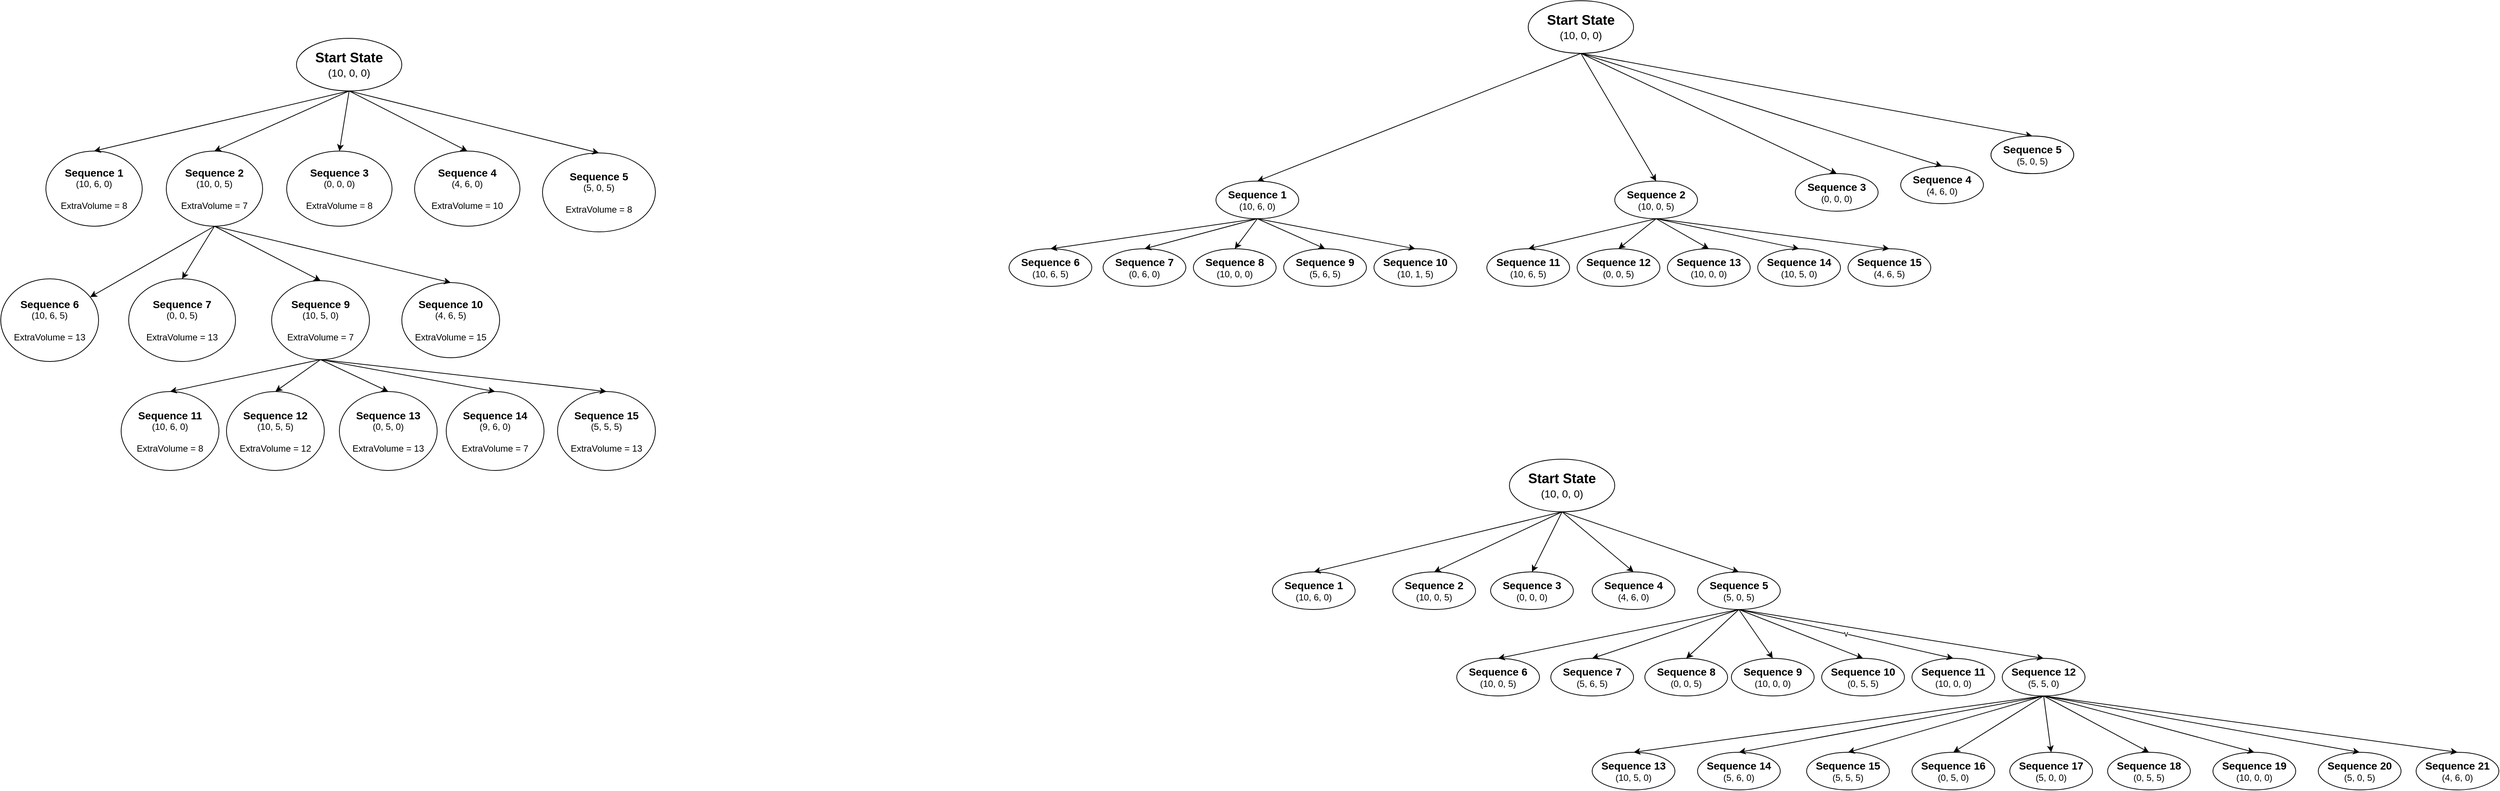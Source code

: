 <mxfile version="12.9.10" type="github">
  <diagram id="UFWnQp7VAwKZy1NMg3nn" name="Page-1">
    <mxGraphModel dx="3734" dy="1100" grid="1" gridSize="10" guides="1" tooltips="1" connect="1" arrows="1" fold="1" page="1" pageScale="1" pageWidth="850" pageHeight="1100" math="0" shadow="0">
      <root>
        <mxCell id="0" />
        <mxCell id="1" parent="0" />
        <mxCell id="v1lK_Va_WZpKhDXTYgSu-23" value="&lt;div&gt;&lt;font style=&quot;font-size: 18px&quot;&gt;&lt;b&gt;Start State&lt;/b&gt;&lt;/font&gt;&lt;br&gt;&lt;/div&gt;&lt;div&gt;&lt;font style=&quot;font-size: 14px&quot;&gt;(10, 0, 0)&lt;/font&gt;&lt;br&gt;&lt;/div&gt;" style="ellipse;whiteSpace=wrap;html=1;align=center;newEdgeStyle={&quot;edgeStyle&quot;:&quot;entityRelationEdgeStyle&quot;,&quot;startArrow&quot;:&quot;none&quot;,&quot;endArrow&quot;:&quot;none&quot;,&quot;segment&quot;:10,&quot;curved&quot;:1};treeFolding=1;treeMoving=1;" parent="1" vertex="1">
          <mxGeometry x="340" y="10" width="140" height="70" as="geometry" />
        </mxCell>
        <mxCell id="v1lK_Va_WZpKhDXTYgSu-24" value="&lt;div&gt;&lt;font style=&quot;font-size: 14px&quot;&gt;&lt;b&gt;Sequence 1&lt;/b&gt;&lt;/font&gt;&lt;br&gt;&lt;/div&gt;&lt;div&gt;(10, 6, 0)&lt;br&gt;&lt;/div&gt;" style="ellipse;whiteSpace=wrap;html=1;align=center;newEdgeStyle={&quot;edgeStyle&quot;:&quot;entityRelationEdgeStyle&quot;,&quot;startArrow&quot;:&quot;none&quot;,&quot;endArrow&quot;:&quot;none&quot;,&quot;segment&quot;:10,&quot;curved&quot;:1};treeFolding=1;treeMoving=1;" parent="1" vertex="1">
          <mxGeometry x="-75" y="250" width="110" height="50" as="geometry" />
        </mxCell>
        <mxCell id="v1lK_Va_WZpKhDXTYgSu-29" value="&lt;div&gt;&lt;font style=&quot;font-size: 14px&quot;&gt;&lt;b&gt;Sequence 2&lt;/b&gt;&lt;/font&gt;&lt;br&gt;&lt;/div&gt;&lt;div&gt;(10, 0, 5)&lt;br&gt;&lt;/div&gt;" style="ellipse;whiteSpace=wrap;html=1;align=center;newEdgeStyle={&quot;edgeStyle&quot;:&quot;entityRelationEdgeStyle&quot;,&quot;startArrow&quot;:&quot;none&quot;,&quot;endArrow&quot;:&quot;none&quot;,&quot;segment&quot;:10,&quot;curved&quot;:1};treeFolding=1;treeMoving=1;" parent="1" vertex="1">
          <mxGeometry x="455" y="250" width="110" height="50" as="geometry" />
        </mxCell>
        <mxCell id="v1lK_Va_WZpKhDXTYgSu-30" value="&lt;div&gt;&lt;font style=&quot;font-size: 14px&quot;&gt;&lt;b&gt;Sequence 3&lt;/b&gt;&lt;/font&gt;&lt;br&gt;&lt;/div&gt;&lt;div&gt;(0, 0, 0)&lt;br&gt;&lt;/div&gt;" style="ellipse;whiteSpace=wrap;html=1;align=center;newEdgeStyle={&quot;edgeStyle&quot;:&quot;entityRelationEdgeStyle&quot;,&quot;startArrow&quot;:&quot;none&quot;,&quot;endArrow&quot;:&quot;none&quot;,&quot;segment&quot;:10,&quot;curved&quot;:1};treeFolding=1;treeMoving=1;" parent="1" vertex="1">
          <mxGeometry x="695" y="240" width="110" height="50" as="geometry" />
        </mxCell>
        <mxCell id="v1lK_Va_WZpKhDXTYgSu-31" value="&lt;div&gt;&lt;font style=&quot;font-size: 14px&quot;&gt;&lt;b&gt;Sequence 4&lt;/b&gt;&lt;/font&gt;&lt;br&gt;&lt;/div&gt;&lt;div&gt;(4, 6, 0)&lt;br&gt;&lt;/div&gt;" style="ellipse;whiteSpace=wrap;html=1;align=center;newEdgeStyle={&quot;edgeStyle&quot;:&quot;entityRelationEdgeStyle&quot;,&quot;startArrow&quot;:&quot;none&quot;,&quot;endArrow&quot;:&quot;none&quot;,&quot;segment&quot;:10,&quot;curved&quot;:1};treeFolding=1;treeMoving=1;" parent="1" vertex="1">
          <mxGeometry x="835" y="230" width="110" height="50" as="geometry" />
        </mxCell>
        <mxCell id="v1lK_Va_WZpKhDXTYgSu-32" value="&lt;div&gt;&lt;font style=&quot;font-size: 14px&quot;&gt;&lt;b&gt;Sequence 5&lt;/b&gt;&lt;/font&gt;&lt;br&gt;&lt;/div&gt;&lt;div&gt;(5, 0, 5)&lt;br&gt;&lt;/div&gt;" style="ellipse;whiteSpace=wrap;html=1;align=center;newEdgeStyle={&quot;edgeStyle&quot;:&quot;entityRelationEdgeStyle&quot;,&quot;startArrow&quot;:&quot;none&quot;,&quot;endArrow&quot;:&quot;none&quot;,&quot;segment&quot;:10,&quot;curved&quot;:1};treeFolding=1;treeMoving=1;" parent="1" vertex="1">
          <mxGeometry x="955" y="190" width="110" height="50" as="geometry" />
        </mxCell>
        <mxCell id="v1lK_Va_WZpKhDXTYgSu-35" value="" style="endArrow=classic;html=1;exitX=0.5;exitY=1;exitDx=0;exitDy=0;entryX=0.5;entryY=0;entryDx=0;entryDy=0;" parent="1" source="v1lK_Va_WZpKhDXTYgSu-23" target="v1lK_Va_WZpKhDXTYgSu-24" edge="1">
          <mxGeometry width="50" height="50" relative="1" as="geometry">
            <mxPoint x="170" y="120" as="sourcePoint" />
            <mxPoint x="220" y="70" as="targetPoint" />
          </mxGeometry>
        </mxCell>
        <mxCell id="v1lK_Va_WZpKhDXTYgSu-37" value="" style="endArrow=classic;html=1;exitX=0.5;exitY=1;exitDx=0;exitDy=0;entryX=0.5;entryY=0;entryDx=0;entryDy=0;" parent="1" source="v1lK_Va_WZpKhDXTYgSu-23" target="v1lK_Va_WZpKhDXTYgSu-29" edge="1">
          <mxGeometry width="50" height="50" relative="1" as="geometry">
            <mxPoint x="210" y="260" as="sourcePoint" />
            <mxPoint x="260" y="210" as="targetPoint" />
          </mxGeometry>
        </mxCell>
        <mxCell id="v1lK_Va_WZpKhDXTYgSu-38" value="" style="endArrow=classic;html=1;exitX=0.5;exitY=1;exitDx=0;exitDy=0;entryX=0.5;entryY=0;entryDx=0;entryDy=0;" parent="1" source="v1lK_Va_WZpKhDXTYgSu-23" target="v1lK_Va_WZpKhDXTYgSu-30" edge="1">
          <mxGeometry width="50" height="50" relative="1" as="geometry">
            <mxPoint x="370" y="300" as="sourcePoint" />
            <mxPoint x="420" y="250" as="targetPoint" />
          </mxGeometry>
        </mxCell>
        <mxCell id="v1lK_Va_WZpKhDXTYgSu-39" value="" style="endArrow=classic;html=1;exitX=0.5;exitY=1;exitDx=0;exitDy=0;entryX=0.5;entryY=0;entryDx=0;entryDy=0;" parent="1" source="v1lK_Va_WZpKhDXTYgSu-23" target="v1lK_Va_WZpKhDXTYgSu-31" edge="1">
          <mxGeometry width="50" height="50" relative="1" as="geometry">
            <mxPoint x="520" y="100" as="sourcePoint" />
            <mxPoint x="570" y="50" as="targetPoint" />
          </mxGeometry>
        </mxCell>
        <mxCell id="v1lK_Va_WZpKhDXTYgSu-40" value="" style="endArrow=classic;html=1;entryX=0.5;entryY=0;entryDx=0;entryDy=0;exitX=0.5;exitY=1;exitDx=0;exitDy=0;" parent="1" source="v1lK_Va_WZpKhDXTYgSu-23" target="v1lK_Va_WZpKhDXTYgSu-32" edge="1">
          <mxGeometry width="50" height="50" relative="1" as="geometry">
            <mxPoint x="390" y="80" as="sourcePoint" />
            <mxPoint x="550" y="280" as="targetPoint" />
          </mxGeometry>
        </mxCell>
        <mxCell id="v1lK_Va_WZpKhDXTYgSu-41" value="&lt;div&gt;&lt;font style=&quot;font-size: 14px&quot;&gt;&lt;b&gt;Sequence 6&lt;/b&gt;&lt;/font&gt;&lt;br&gt;&lt;/div&gt;&lt;div&gt;(10, 6, 5)&lt;br&gt;&lt;/div&gt;" style="ellipse;whiteSpace=wrap;html=1;align=center;newEdgeStyle={&quot;edgeStyle&quot;:&quot;entityRelationEdgeStyle&quot;,&quot;startArrow&quot;:&quot;none&quot;,&quot;endArrow&quot;:&quot;none&quot;,&quot;segment&quot;:10,&quot;curved&quot;:1};treeFolding=1;treeMoving=1;" parent="1" vertex="1">
          <mxGeometry x="-350" y="340" width="110" height="50" as="geometry" />
        </mxCell>
        <mxCell id="v1lK_Va_WZpKhDXTYgSu-42" value="&lt;div&gt;&lt;font style=&quot;font-size: 14px&quot;&gt;&lt;b&gt;Sequence 8&lt;/b&gt;&lt;/font&gt;&lt;br&gt;&lt;/div&gt;&lt;div&gt;(10, 0, 0)&lt;br&gt;&lt;/div&gt;" style="ellipse;whiteSpace=wrap;html=1;align=center;newEdgeStyle={&quot;edgeStyle&quot;:&quot;entityRelationEdgeStyle&quot;,&quot;startArrow&quot;:&quot;none&quot;,&quot;endArrow&quot;:&quot;none&quot;,&quot;segment&quot;:10,&quot;curved&quot;:1};treeFolding=1;treeMoving=1;" parent="1" vertex="1">
          <mxGeometry x="-105" y="340" width="110" height="50" as="geometry" />
        </mxCell>
        <mxCell id="v1lK_Va_WZpKhDXTYgSu-43" value="&lt;div&gt;&lt;font style=&quot;font-size: 14px&quot;&gt;&lt;b&gt;Sequence 9&lt;/b&gt;&lt;/font&gt;&lt;br&gt;&lt;/div&gt;&lt;div&gt;(5, 6, 5)&lt;br&gt;&lt;/div&gt;" style="ellipse;whiteSpace=wrap;html=1;align=center;newEdgeStyle={&quot;edgeStyle&quot;:&quot;entityRelationEdgeStyle&quot;,&quot;startArrow&quot;:&quot;none&quot;,&quot;endArrow&quot;:&quot;none&quot;,&quot;segment&quot;:10,&quot;curved&quot;:1};treeFolding=1;treeMoving=1;" parent="1" vertex="1">
          <mxGeometry x="15" y="340" width="110" height="50" as="geometry" />
        </mxCell>
        <mxCell id="v1lK_Va_WZpKhDXTYgSu-44" value="&lt;div&gt;&lt;font style=&quot;font-size: 14px&quot;&gt;&lt;b&gt;Sequence 7&lt;/b&gt;&lt;/font&gt;&lt;br&gt;&lt;/div&gt;&lt;div&gt;(0, 6, 0)&lt;br&gt;&lt;/div&gt;" style="ellipse;whiteSpace=wrap;html=1;align=center;newEdgeStyle={&quot;edgeStyle&quot;:&quot;entityRelationEdgeStyle&quot;,&quot;startArrow&quot;:&quot;none&quot;,&quot;endArrow&quot;:&quot;none&quot;,&quot;segment&quot;:10,&quot;curved&quot;:1};treeFolding=1;treeMoving=1;" parent="1" vertex="1">
          <mxGeometry x="-225" y="340" width="110" height="50" as="geometry" />
        </mxCell>
        <mxCell id="v1lK_Va_WZpKhDXTYgSu-45" value="&lt;div&gt;&lt;font style=&quot;font-size: 14px&quot;&gt;&lt;b&gt;Sequence 10&lt;/b&gt;&lt;/font&gt;&lt;br&gt;&lt;/div&gt;&lt;div&gt;(10, 1, 5)&lt;br&gt;&lt;/div&gt;" style="ellipse;whiteSpace=wrap;html=1;align=center;newEdgeStyle={&quot;edgeStyle&quot;:&quot;entityRelationEdgeStyle&quot;,&quot;startArrow&quot;:&quot;none&quot;,&quot;endArrow&quot;:&quot;none&quot;,&quot;segment&quot;:10,&quot;curved&quot;:1};treeFolding=1;treeMoving=1;" parent="1" vertex="1">
          <mxGeometry x="135" y="340" width="110" height="50" as="geometry" />
        </mxCell>
        <mxCell id="v1lK_Va_WZpKhDXTYgSu-47" value="&lt;div&gt;&lt;font style=&quot;font-size: 14px&quot;&gt;&lt;b&gt;Sequence 11&lt;/b&gt;&lt;/font&gt;&lt;br&gt;&lt;/div&gt;&lt;div&gt;(10, 6, 5)&lt;br&gt;&lt;/div&gt;" style="ellipse;whiteSpace=wrap;html=1;align=center;newEdgeStyle={&quot;edgeStyle&quot;:&quot;entityRelationEdgeStyle&quot;,&quot;startArrow&quot;:&quot;none&quot;,&quot;endArrow&quot;:&quot;none&quot;,&quot;segment&quot;:10,&quot;curved&quot;:1};treeFolding=1;treeMoving=1;" parent="1" vertex="1">
          <mxGeometry x="285" y="340" width="110" height="50" as="geometry" />
        </mxCell>
        <mxCell id="v1lK_Va_WZpKhDXTYgSu-48" value="&lt;div&gt;&lt;font style=&quot;font-size: 14px&quot;&gt;&lt;b&gt;Sequence 12&lt;/b&gt;&lt;/font&gt;&lt;br&gt;&lt;/div&gt;&lt;div&gt;(0, 0, 5)&lt;br&gt;&lt;/div&gt;" style="ellipse;whiteSpace=wrap;html=1;align=center;newEdgeStyle={&quot;edgeStyle&quot;:&quot;entityRelationEdgeStyle&quot;,&quot;startArrow&quot;:&quot;none&quot;,&quot;endArrow&quot;:&quot;none&quot;,&quot;segment&quot;:10,&quot;curved&quot;:1};treeFolding=1;treeMoving=1;" parent="1" vertex="1">
          <mxGeometry x="405" y="340" width="110" height="50" as="geometry" />
        </mxCell>
        <mxCell id="v1lK_Va_WZpKhDXTYgSu-49" value="&lt;div&gt;&lt;font style=&quot;font-size: 14px&quot;&gt;&lt;b&gt;Sequence 13&lt;/b&gt;&lt;/font&gt;&lt;br&gt;&lt;/div&gt;&lt;div&gt;(10, 0, 0)&lt;br&gt;&lt;/div&gt;" style="ellipse;whiteSpace=wrap;html=1;align=center;newEdgeStyle={&quot;edgeStyle&quot;:&quot;entityRelationEdgeStyle&quot;,&quot;startArrow&quot;:&quot;none&quot;,&quot;endArrow&quot;:&quot;none&quot;,&quot;segment&quot;:10,&quot;curved&quot;:1};treeFolding=1;treeMoving=1;" parent="1" vertex="1">
          <mxGeometry x="525" y="340" width="110" height="50" as="geometry" />
        </mxCell>
        <mxCell id="v1lK_Va_WZpKhDXTYgSu-50" value="&lt;div&gt;&lt;font style=&quot;font-size: 14px&quot;&gt;&lt;b&gt;Sequence 14&lt;/b&gt;&lt;/font&gt;&lt;br&gt;&lt;/div&gt;&lt;div&gt;(10, 5, 0)&lt;br&gt;&lt;/div&gt;" style="ellipse;whiteSpace=wrap;html=1;align=center;newEdgeStyle={&quot;edgeStyle&quot;:&quot;entityRelationEdgeStyle&quot;,&quot;startArrow&quot;:&quot;none&quot;,&quot;endArrow&quot;:&quot;none&quot;,&quot;segment&quot;:10,&quot;curved&quot;:1};treeFolding=1;treeMoving=1;" parent="1" vertex="1">
          <mxGeometry x="645" y="340" width="110" height="50" as="geometry" />
        </mxCell>
        <mxCell id="v1lK_Va_WZpKhDXTYgSu-51" value="&lt;div&gt;&lt;font style=&quot;font-size: 14px&quot;&gt;&lt;b&gt;Sequence 15&lt;/b&gt;&lt;/font&gt;&lt;br&gt;&lt;/div&gt;&lt;div&gt;(4, 6, 5)&lt;br&gt;&lt;/div&gt;" style="ellipse;whiteSpace=wrap;html=1;align=center;newEdgeStyle={&quot;edgeStyle&quot;:&quot;entityRelationEdgeStyle&quot;,&quot;startArrow&quot;:&quot;none&quot;,&quot;endArrow&quot;:&quot;none&quot;,&quot;segment&quot;:10,&quot;curved&quot;:1};treeFolding=1;treeMoving=1;" parent="1" vertex="1">
          <mxGeometry x="765" y="340" width="110" height="50" as="geometry" />
        </mxCell>
        <mxCell id="v1lK_Va_WZpKhDXTYgSu-52" value="" style="endArrow=classic;html=1;exitX=0.5;exitY=1;exitDx=0;exitDy=0;entryX=0.5;entryY=0;entryDx=0;entryDy=0;" parent="1" source="v1lK_Va_WZpKhDXTYgSu-24" target="v1lK_Va_WZpKhDXTYgSu-41" edge="1">
          <mxGeometry width="50" height="50" relative="1" as="geometry">
            <mxPoint x="205" y="550" as="sourcePoint" />
            <mxPoint x="255" y="500" as="targetPoint" />
          </mxGeometry>
        </mxCell>
        <mxCell id="v1lK_Va_WZpKhDXTYgSu-55" value="" style="endArrow=classic;html=1;exitX=0.5;exitY=1;exitDx=0;exitDy=0;entryX=0.5;entryY=0;entryDx=0;entryDy=0;" parent="1" source="v1lK_Va_WZpKhDXTYgSu-24" target="v1lK_Va_WZpKhDXTYgSu-44" edge="1">
          <mxGeometry width="50" height="50" relative="1" as="geometry">
            <mxPoint x="-85" y="500" as="sourcePoint" />
            <mxPoint x="-35" y="450" as="targetPoint" />
          </mxGeometry>
        </mxCell>
        <mxCell id="v1lK_Va_WZpKhDXTYgSu-56" value="" style="endArrow=classic;html=1;exitX=0.5;exitY=1;exitDx=0;exitDy=0;entryX=0.5;entryY=0;entryDx=0;entryDy=0;" parent="1" source="v1lK_Va_WZpKhDXTYgSu-24" target="v1lK_Va_WZpKhDXTYgSu-42" edge="1">
          <mxGeometry width="50" height="50" relative="1" as="geometry">
            <mxPoint x="-35" y="510" as="sourcePoint" />
            <mxPoint x="15" y="460" as="targetPoint" />
          </mxGeometry>
        </mxCell>
        <mxCell id="v1lK_Va_WZpKhDXTYgSu-57" value="" style="endArrow=classic;html=1;exitX=0.5;exitY=1;exitDx=0;exitDy=0;entryX=0.5;entryY=0;entryDx=0;entryDy=0;" parent="1" source="v1lK_Va_WZpKhDXTYgSu-24" target="v1lK_Va_WZpKhDXTYgSu-43" edge="1">
          <mxGeometry width="50" height="50" relative="1" as="geometry">
            <mxPoint x="85" y="540" as="sourcePoint" />
            <mxPoint x="135" y="490" as="targetPoint" />
          </mxGeometry>
        </mxCell>
        <mxCell id="v1lK_Va_WZpKhDXTYgSu-58" value="" style="endArrow=classic;html=1;exitX=0.5;exitY=1;exitDx=0;exitDy=0;entryX=0.5;entryY=0;entryDx=0;entryDy=0;" parent="1" source="v1lK_Va_WZpKhDXTYgSu-24" target="v1lK_Va_WZpKhDXTYgSu-45" edge="1">
          <mxGeometry width="50" height="50" relative="1" as="geometry">
            <mxPoint x="65" y="510" as="sourcePoint" />
            <mxPoint x="115" y="460" as="targetPoint" />
          </mxGeometry>
        </mxCell>
        <mxCell id="v1lK_Va_WZpKhDXTYgSu-59" value="" style="endArrow=classic;html=1;entryX=0.5;entryY=0;entryDx=0;entryDy=0;" parent="1" target="v1lK_Va_WZpKhDXTYgSu-47" edge="1">
          <mxGeometry width="50" height="50" relative="1" as="geometry">
            <mxPoint x="510" y="300" as="sourcePoint" />
            <mxPoint x="475" y="490" as="targetPoint" />
          </mxGeometry>
        </mxCell>
        <mxCell id="v1lK_Va_WZpKhDXTYgSu-60" value="" style="endArrow=classic;html=1;exitX=0.5;exitY=1;exitDx=0;exitDy=0;entryX=0.5;entryY=0;entryDx=0;entryDy=0;" parent="1" source="v1lK_Va_WZpKhDXTYgSu-29" target="v1lK_Va_WZpKhDXTYgSu-48" edge="1">
          <mxGeometry width="50" height="50" relative="1" as="geometry">
            <mxPoint x="415" y="530" as="sourcePoint" />
            <mxPoint x="465" y="480" as="targetPoint" />
          </mxGeometry>
        </mxCell>
        <mxCell id="v1lK_Va_WZpKhDXTYgSu-61" value="" style="endArrow=classic;html=1;exitX=0.5;exitY=1;exitDx=0;exitDy=0;entryX=0.5;entryY=0;entryDx=0;entryDy=0;" parent="1" source="v1lK_Va_WZpKhDXTYgSu-29" target="v1lK_Va_WZpKhDXTYgSu-49" edge="1">
          <mxGeometry width="50" height="50" relative="1" as="geometry">
            <mxPoint x="505" y="300" as="sourcePoint" />
            <mxPoint x="685" y="470" as="targetPoint" />
          </mxGeometry>
        </mxCell>
        <mxCell id="v1lK_Va_WZpKhDXTYgSu-62" value="" style="endArrow=classic;html=1;exitX=0.5;exitY=1;exitDx=0;exitDy=0;entryX=0.5;entryY=0;entryDx=0;entryDy=0;" parent="1" source="v1lK_Va_WZpKhDXTYgSu-29" target="v1lK_Va_WZpKhDXTYgSu-50" edge="1">
          <mxGeometry width="50" height="50" relative="1" as="geometry">
            <mxPoint x="685" y="440" as="sourcePoint" />
            <mxPoint x="735" y="390" as="targetPoint" />
          </mxGeometry>
        </mxCell>
        <mxCell id="v1lK_Va_WZpKhDXTYgSu-63" value="" style="endArrow=classic;html=1;exitX=0.5;exitY=1;exitDx=0;exitDy=0;entryX=0.5;entryY=0;entryDx=0;entryDy=0;" parent="1" source="v1lK_Va_WZpKhDXTYgSu-29" target="v1lK_Va_WZpKhDXTYgSu-51" edge="1">
          <mxGeometry width="50" height="50" relative="1" as="geometry">
            <mxPoint x="745" y="540" as="sourcePoint" />
            <mxPoint x="795" y="490" as="targetPoint" />
          </mxGeometry>
        </mxCell>
        <mxCell id="v1lK_Va_WZpKhDXTYgSu-64" value="&lt;div&gt;&lt;font style=&quot;font-size: 14px&quot;&gt;&lt;b&gt;Sequence 5&lt;/b&gt;&lt;/font&gt;&lt;br&gt;&lt;/div&gt;&lt;div&gt;(5, 0, 5)&lt;br&gt;&lt;/div&gt;" style="ellipse;whiteSpace=wrap;html=1;align=center;newEdgeStyle={&quot;edgeStyle&quot;:&quot;entityRelationEdgeStyle&quot;,&quot;startArrow&quot;:&quot;none&quot;,&quot;endArrow&quot;:&quot;none&quot;,&quot;segment&quot;:10,&quot;curved&quot;:1};treeFolding=1;treeMoving=1;" parent="1" vertex="1">
          <mxGeometry x="955" y="190" width="110" height="50" as="geometry" />
        </mxCell>
        <mxCell id="v1lK_Va_WZpKhDXTYgSu-66" value="&lt;div&gt;&lt;font style=&quot;font-size: 18px&quot;&gt;&lt;b&gt;Start State&lt;/b&gt;&lt;/font&gt;&lt;br&gt;&lt;/div&gt;&lt;div&gt;&lt;font style=&quot;font-size: 14px&quot;&gt;(10, 0, 0)&lt;/font&gt;&lt;br&gt;&lt;/div&gt;" style="ellipse;whiteSpace=wrap;html=1;align=center;newEdgeStyle={&quot;edgeStyle&quot;:&quot;entityRelationEdgeStyle&quot;,&quot;startArrow&quot;:&quot;none&quot;,&quot;endArrow&quot;:&quot;none&quot;,&quot;segment&quot;:10,&quot;curved&quot;:1};treeFolding=1;treeMoving=1;" parent="1" vertex="1">
          <mxGeometry x="315" y="620" width="140" height="70" as="geometry" />
        </mxCell>
        <mxCell id="v1lK_Va_WZpKhDXTYgSu-67" value="&lt;div&gt;&lt;font style=&quot;font-size: 14px&quot;&gt;&lt;b&gt;Sequence 1&lt;/b&gt;&lt;/font&gt;&lt;br&gt;&lt;/div&gt;&lt;div&gt;(10, 6, 0)&lt;br&gt;&lt;/div&gt;" style="ellipse;whiteSpace=wrap;html=1;align=center;newEdgeStyle={&quot;edgeStyle&quot;:&quot;entityRelationEdgeStyle&quot;,&quot;startArrow&quot;:&quot;none&quot;,&quot;endArrow&quot;:&quot;none&quot;,&quot;segment&quot;:10,&quot;curved&quot;:1};treeFolding=1;treeMoving=1;" parent="1" vertex="1">
          <mxGeometry y="770" width="110" height="50" as="geometry" />
        </mxCell>
        <mxCell id="v1lK_Va_WZpKhDXTYgSu-68" value="&lt;div&gt;&lt;font style=&quot;font-size: 14px&quot;&gt;&lt;b&gt;Sequence 2&lt;/b&gt;&lt;/font&gt;&lt;br&gt;&lt;/div&gt;&lt;div&gt;(10, 0, 5)&lt;br&gt;&lt;/div&gt;" style="ellipse;whiteSpace=wrap;html=1;align=center;newEdgeStyle={&quot;edgeStyle&quot;:&quot;entityRelationEdgeStyle&quot;,&quot;startArrow&quot;:&quot;none&quot;,&quot;endArrow&quot;:&quot;none&quot;,&quot;segment&quot;:10,&quot;curved&quot;:1};treeFolding=1;treeMoving=1;" parent="1" vertex="1">
          <mxGeometry x="160" y="770" width="110" height="50" as="geometry" />
        </mxCell>
        <mxCell id="v1lK_Va_WZpKhDXTYgSu-75" value="&lt;div&gt;&lt;font style=&quot;font-size: 14px&quot;&gt;&lt;b&gt;Sequence 3&lt;/b&gt;&lt;/font&gt;&lt;br&gt;&lt;/div&gt;&lt;div&gt;(0, 0, 0)&lt;br&gt;&lt;/div&gt;" style="ellipse;whiteSpace=wrap;html=1;align=center;newEdgeStyle={&quot;edgeStyle&quot;:&quot;entityRelationEdgeStyle&quot;,&quot;startArrow&quot;:&quot;none&quot;,&quot;endArrow&quot;:&quot;none&quot;,&quot;segment&quot;:10,&quot;curved&quot;:1};treeFolding=1;treeMoving=1;" parent="1" vertex="1">
          <mxGeometry x="290" y="770" width="110" height="50" as="geometry" />
        </mxCell>
        <mxCell id="v1lK_Va_WZpKhDXTYgSu-76" value="&lt;div&gt;&lt;font style=&quot;font-size: 14px&quot;&gt;&lt;b&gt;Sequence 4&lt;/b&gt;&lt;/font&gt;&lt;br&gt;&lt;/div&gt;&lt;div&gt;(4, 6, 0)&lt;br&gt;&lt;/div&gt;" style="ellipse;whiteSpace=wrap;html=1;align=center;newEdgeStyle={&quot;edgeStyle&quot;:&quot;entityRelationEdgeStyle&quot;,&quot;startArrow&quot;:&quot;none&quot;,&quot;endArrow&quot;:&quot;none&quot;,&quot;segment&quot;:10,&quot;curved&quot;:1};treeFolding=1;treeMoving=1;" parent="1" vertex="1">
          <mxGeometry x="425" y="770" width="110" height="50" as="geometry" />
        </mxCell>
        <mxCell id="v1lK_Va_WZpKhDXTYgSu-77" value="&lt;div&gt;&lt;font style=&quot;font-size: 14px&quot;&gt;&lt;b&gt;Sequence 5&lt;/b&gt;&lt;/font&gt;&lt;br&gt;&lt;/div&gt;&lt;div&gt;(5, 0, 5)&lt;br&gt;&lt;/div&gt;" style="ellipse;whiteSpace=wrap;html=1;align=center;newEdgeStyle={&quot;edgeStyle&quot;:&quot;entityRelationEdgeStyle&quot;,&quot;startArrow&quot;:&quot;none&quot;,&quot;endArrow&quot;:&quot;none&quot;,&quot;segment&quot;:10,&quot;curved&quot;:1};treeFolding=1;treeMoving=1;" parent="1" vertex="1">
          <mxGeometry x="565" y="770" width="110" height="50" as="geometry" />
        </mxCell>
        <mxCell id="v1lK_Va_WZpKhDXTYgSu-78" value="" style="endArrow=classic;html=1;exitX=0.5;exitY=1;exitDx=0;exitDy=0;entryX=0.5;entryY=0;entryDx=0;entryDy=0;" parent="1" source="v1lK_Va_WZpKhDXTYgSu-66" target="v1lK_Va_WZpKhDXTYgSu-67" edge="1">
          <mxGeometry width="50" height="50" relative="1" as="geometry">
            <mxPoint x="50" y="840" as="sourcePoint" />
            <mxPoint x="100" y="790" as="targetPoint" />
          </mxGeometry>
        </mxCell>
        <mxCell id="v1lK_Va_WZpKhDXTYgSu-79" value="" style="endArrow=classic;html=1;entryX=0.5;entryY=0;entryDx=0;entryDy=0;exitX=0.5;exitY=1;exitDx=0;exitDy=0;" parent="1" source="v1lK_Va_WZpKhDXTYgSu-66" target="v1lK_Va_WZpKhDXTYgSu-68" edge="1">
          <mxGeometry width="50" height="50" relative="1" as="geometry">
            <mxPoint x="380" y="680" as="sourcePoint" />
            <mxPoint x="440" y="770" as="targetPoint" />
          </mxGeometry>
        </mxCell>
        <mxCell id="v1lK_Va_WZpKhDXTYgSu-80" value="" style="endArrow=classic;html=1;exitX=0.5;exitY=1;exitDx=0;exitDy=0;entryX=0.5;entryY=0;entryDx=0;entryDy=0;" parent="1" source="v1lK_Va_WZpKhDXTYgSu-66" target="v1lK_Va_WZpKhDXTYgSu-75" edge="1">
          <mxGeometry width="50" height="50" relative="1" as="geometry">
            <mxPoint x="520" y="780" as="sourcePoint" />
            <mxPoint x="570" y="730" as="targetPoint" />
          </mxGeometry>
        </mxCell>
        <mxCell id="v1lK_Va_WZpKhDXTYgSu-81" value="&amp;nbsp;" style="text;html=1;align=center;verticalAlign=middle;resizable=0;points=[];autosize=1;" parent="1" vertex="1">
          <mxGeometry x="385" y="915" width="20" height="20" as="geometry" />
        </mxCell>
        <mxCell id="v1lK_Va_WZpKhDXTYgSu-83" value="" style="endArrow=classic;html=1;exitX=0.5;exitY=1;exitDx=0;exitDy=0;entryX=0.5;entryY=0;entryDx=0;entryDy=0;" parent="1" source="v1lK_Va_WZpKhDXTYgSu-66" target="v1lK_Va_WZpKhDXTYgSu-76" edge="1">
          <mxGeometry width="50" height="50" relative="1" as="geometry">
            <mxPoint x="570" y="720" as="sourcePoint" />
            <mxPoint x="620" y="670" as="targetPoint" />
          </mxGeometry>
        </mxCell>
        <mxCell id="v1lK_Va_WZpKhDXTYgSu-84" value="" style="endArrow=classic;html=1;exitX=0.5;exitY=1;exitDx=0;exitDy=0;entryX=0.5;entryY=0;entryDx=0;entryDy=0;" parent="1" source="v1lK_Va_WZpKhDXTYgSu-66" target="v1lK_Va_WZpKhDXTYgSu-77" edge="1">
          <mxGeometry width="50" height="50" relative="1" as="geometry">
            <mxPoint x="590" y="700" as="sourcePoint" />
            <mxPoint x="640" y="650" as="targetPoint" />
          </mxGeometry>
        </mxCell>
        <mxCell id="v1lK_Va_WZpKhDXTYgSu-85" value="&lt;div&gt;&lt;font style=&quot;font-size: 14px&quot;&gt;&lt;b&gt;Sequence 6&lt;/b&gt;&lt;/font&gt;&lt;br&gt;&lt;/div&gt;&lt;div&gt;(10, 0, 5)&lt;br&gt;&lt;/div&gt;" style="ellipse;whiteSpace=wrap;html=1;align=center;newEdgeStyle={&quot;edgeStyle&quot;:&quot;entityRelationEdgeStyle&quot;,&quot;startArrow&quot;:&quot;none&quot;,&quot;endArrow&quot;:&quot;none&quot;,&quot;segment&quot;:10,&quot;curved&quot;:1};treeFolding=1;treeMoving=1;" parent="1" vertex="1">
          <mxGeometry x="245" y="885" width="110" height="50" as="geometry" />
        </mxCell>
        <mxCell id="v1lK_Va_WZpKhDXTYgSu-86" value="&lt;div&gt;&lt;font style=&quot;font-size: 14px&quot;&gt;&lt;b&gt;Sequence 7&lt;/b&gt;&lt;/font&gt;&lt;br&gt;&lt;/div&gt;&lt;div&gt;(5, 6, 5)&lt;br&gt;&lt;/div&gt;" style="ellipse;whiteSpace=wrap;html=1;align=center;newEdgeStyle={&quot;edgeStyle&quot;:&quot;entityRelationEdgeStyle&quot;,&quot;startArrow&quot;:&quot;none&quot;,&quot;endArrow&quot;:&quot;none&quot;,&quot;segment&quot;:10,&quot;curved&quot;:1};treeFolding=1;treeMoving=1;" parent="1" vertex="1">
          <mxGeometry x="370" y="885" width="110" height="50" as="geometry" />
        </mxCell>
        <mxCell id="v1lK_Va_WZpKhDXTYgSu-87" value="&lt;div&gt;&lt;font style=&quot;font-size: 14px&quot;&gt;&lt;b&gt;Sequence 8&lt;/b&gt;&lt;/font&gt;&lt;br&gt;&lt;/div&gt;&lt;div&gt;(0, 0, 5)&lt;br&gt;&lt;/div&gt;" style="ellipse;whiteSpace=wrap;html=1;align=center;newEdgeStyle={&quot;edgeStyle&quot;:&quot;entityRelationEdgeStyle&quot;,&quot;startArrow&quot;:&quot;none&quot;,&quot;endArrow&quot;:&quot;none&quot;,&quot;segment&quot;:10,&quot;curved&quot;:1};treeFolding=1;treeMoving=1;" parent="1" vertex="1">
          <mxGeometry x="495" y="885" width="110" height="50" as="geometry" />
        </mxCell>
        <mxCell id="v1lK_Va_WZpKhDXTYgSu-88" value="&lt;div&gt;&lt;font style=&quot;font-size: 14px&quot;&gt;&lt;b&gt;Sequence 10&lt;/b&gt;&lt;/font&gt;&lt;br&gt;&lt;/div&gt;&lt;div&gt;(0, 5, 5)&lt;br&gt;&lt;/div&gt;" style="ellipse;whiteSpace=wrap;html=1;align=center;newEdgeStyle={&quot;edgeStyle&quot;:&quot;entityRelationEdgeStyle&quot;,&quot;startArrow&quot;:&quot;none&quot;,&quot;endArrow&quot;:&quot;none&quot;,&quot;segment&quot;:10,&quot;curved&quot;:1};treeFolding=1;treeMoving=1;" parent="1" vertex="1">
          <mxGeometry x="730" y="885" width="110" height="50" as="geometry" />
        </mxCell>
        <mxCell id="v1lK_Va_WZpKhDXTYgSu-91" value="&lt;div&gt;&lt;font style=&quot;font-size: 14px&quot;&gt;&lt;b&gt;Sequence 9&lt;/b&gt;&lt;/font&gt;&lt;br&gt;&lt;/div&gt;&lt;div&gt;(10, 0, 0)&lt;br&gt;&lt;/div&gt;" style="ellipse;whiteSpace=wrap;html=1;align=center;newEdgeStyle={&quot;edgeStyle&quot;:&quot;entityRelationEdgeStyle&quot;,&quot;startArrow&quot;:&quot;none&quot;,&quot;endArrow&quot;:&quot;none&quot;,&quot;segment&quot;:10,&quot;curved&quot;:1};treeFolding=1;treeMoving=1;" parent="1" vertex="1">
          <mxGeometry x="610" y="885" width="110" height="50" as="geometry" />
        </mxCell>
        <mxCell id="v1lK_Va_WZpKhDXTYgSu-92" value="&lt;div&gt;&lt;font style=&quot;font-size: 14px&quot;&gt;&lt;b&gt;Sequence 12&lt;/b&gt;&lt;/font&gt;&lt;br&gt;&lt;/div&gt;&lt;div&gt;(5, 5, 0)&lt;br&gt;&lt;/div&gt;" style="ellipse;whiteSpace=wrap;html=1;align=center;newEdgeStyle={&quot;edgeStyle&quot;:&quot;entityRelationEdgeStyle&quot;,&quot;startArrow&quot;:&quot;none&quot;,&quot;endArrow&quot;:&quot;none&quot;,&quot;segment&quot;:10,&quot;curved&quot;:1};treeFolding=1;treeMoving=1;" parent="1" vertex="1">
          <mxGeometry x="970" y="885" width="110" height="50" as="geometry" />
        </mxCell>
        <mxCell id="v1lK_Va_WZpKhDXTYgSu-93" value="&lt;div&gt;&lt;font style=&quot;font-size: 14px&quot;&gt;&lt;b&gt;Sequence 11&lt;/b&gt;&lt;/font&gt;&lt;br&gt;&lt;/div&gt;&lt;div&gt;(10, 0, 0)&lt;br&gt;&lt;/div&gt;" style="ellipse;whiteSpace=wrap;html=1;align=center;newEdgeStyle={&quot;edgeStyle&quot;:&quot;entityRelationEdgeStyle&quot;,&quot;startArrow&quot;:&quot;none&quot;,&quot;endArrow&quot;:&quot;none&quot;,&quot;segment&quot;:10,&quot;curved&quot;:1};treeFolding=1;treeMoving=1;" parent="1" vertex="1">
          <mxGeometry x="850" y="885" width="110" height="50" as="geometry" />
        </mxCell>
        <mxCell id="v1lK_Va_WZpKhDXTYgSu-94" value="&lt;div&gt;&lt;font style=&quot;font-size: 14px&quot;&gt;&lt;b&gt;Sequence 13&lt;/b&gt;&lt;/font&gt;&lt;br&gt;&lt;/div&gt;&lt;div&gt;(10, 5, 0)&lt;br&gt;&lt;/div&gt;" style="ellipse;whiteSpace=wrap;html=1;align=center;newEdgeStyle={&quot;edgeStyle&quot;:&quot;entityRelationEdgeStyle&quot;,&quot;startArrow&quot;:&quot;none&quot;,&quot;endArrow&quot;:&quot;none&quot;,&quot;segment&quot;:10,&quot;curved&quot;:1};treeFolding=1;treeMoving=1;" parent="1" vertex="1">
          <mxGeometry x="425" y="1010" width="110" height="50" as="geometry" />
        </mxCell>
        <mxCell id="v1lK_Va_WZpKhDXTYgSu-95" value="&lt;div&gt;&lt;font style=&quot;font-size: 14px&quot;&gt;&lt;b&gt;Sequence 14&lt;/b&gt;&lt;/font&gt;&lt;br&gt;&lt;/div&gt;&lt;div&gt;(5, 6, 0)&lt;br&gt;&lt;/div&gt;" style="ellipse;whiteSpace=wrap;html=1;align=center;newEdgeStyle={&quot;edgeStyle&quot;:&quot;entityRelationEdgeStyle&quot;,&quot;startArrow&quot;:&quot;none&quot;,&quot;endArrow&quot;:&quot;none&quot;,&quot;segment&quot;:10,&quot;curved&quot;:1};treeFolding=1;treeMoving=1;" parent="1" vertex="1">
          <mxGeometry x="565" y="1010" width="110" height="50" as="geometry" />
        </mxCell>
        <mxCell id="v1lK_Va_WZpKhDXTYgSu-96" value="&lt;div&gt;&lt;font style=&quot;font-size: 14px&quot;&gt;&lt;b&gt;Sequence 15&lt;/b&gt;&lt;/font&gt;&lt;br&gt;&lt;/div&gt;&lt;div&gt;(5, 5, 5)&lt;br&gt;&lt;/div&gt;" style="ellipse;whiteSpace=wrap;html=1;align=center;newEdgeStyle={&quot;edgeStyle&quot;:&quot;entityRelationEdgeStyle&quot;,&quot;startArrow&quot;:&quot;none&quot;,&quot;endArrow&quot;:&quot;none&quot;,&quot;segment&quot;:10,&quot;curved&quot;:1};treeFolding=1;treeMoving=1;" parent="1" vertex="1">
          <mxGeometry x="710" y="1010" width="110" height="50" as="geometry" />
        </mxCell>
        <mxCell id="v1lK_Va_WZpKhDXTYgSu-97" value="&lt;div&gt;&lt;font style=&quot;font-size: 14px&quot;&gt;&lt;b&gt;Sequence 16&lt;/b&gt;&lt;/font&gt;&lt;br&gt;&lt;/div&gt;&lt;div&gt;(0, 5, 0)&lt;br&gt;&lt;/div&gt;" style="ellipse;whiteSpace=wrap;html=1;align=center;newEdgeStyle={&quot;edgeStyle&quot;:&quot;entityRelationEdgeStyle&quot;,&quot;startArrow&quot;:&quot;none&quot;,&quot;endArrow&quot;:&quot;none&quot;,&quot;segment&quot;:10,&quot;curved&quot;:1};treeFolding=1;treeMoving=1;" parent="1" vertex="1">
          <mxGeometry x="850" y="1010" width="110" height="50" as="geometry" />
        </mxCell>
        <mxCell id="v1lK_Va_WZpKhDXTYgSu-98" value="&lt;div&gt;&lt;font style=&quot;font-size: 14px&quot;&gt;&lt;b&gt;Sequence 17&lt;/b&gt;&lt;/font&gt;&lt;br&gt;&lt;/div&gt;&lt;div&gt;(5, 0, 0)&lt;br&gt;&lt;/div&gt;" style="ellipse;whiteSpace=wrap;html=1;align=center;newEdgeStyle={&quot;edgeStyle&quot;:&quot;entityRelationEdgeStyle&quot;,&quot;startArrow&quot;:&quot;none&quot;,&quot;endArrow&quot;:&quot;none&quot;,&quot;segment&quot;:10,&quot;curved&quot;:1};treeFolding=1;treeMoving=1;" parent="1" vertex="1">
          <mxGeometry x="980" y="1010" width="110" height="50" as="geometry" />
        </mxCell>
        <mxCell id="v1lK_Va_WZpKhDXTYgSu-99" value="&lt;div&gt;&lt;font style=&quot;font-size: 14px&quot;&gt;&lt;b&gt;Sequence 18&lt;/b&gt;&lt;/font&gt;&lt;br&gt;&lt;/div&gt;&lt;div&gt;(0, 5, 5)&lt;br&gt;&lt;/div&gt;" style="ellipse;whiteSpace=wrap;html=1;align=center;newEdgeStyle={&quot;edgeStyle&quot;:&quot;entityRelationEdgeStyle&quot;,&quot;startArrow&quot;:&quot;none&quot;,&quot;endArrow&quot;:&quot;none&quot;,&quot;segment&quot;:10,&quot;curved&quot;:1};treeFolding=1;treeMoving=1;" parent="1" vertex="1">
          <mxGeometry x="1110" y="1010" width="110" height="50" as="geometry" />
        </mxCell>
        <mxCell id="v1lK_Va_WZpKhDXTYgSu-100" value="&lt;div&gt;&lt;font style=&quot;font-size: 14px&quot;&gt;&lt;b&gt;Sequence 19&lt;/b&gt;&lt;/font&gt;&lt;br&gt;&lt;/div&gt;&lt;div&gt;(10, 0, 0)&lt;br&gt;&lt;/div&gt;" style="ellipse;whiteSpace=wrap;html=1;align=center;newEdgeStyle={&quot;edgeStyle&quot;:&quot;entityRelationEdgeStyle&quot;,&quot;startArrow&quot;:&quot;none&quot;,&quot;endArrow&quot;:&quot;none&quot;,&quot;segment&quot;:10,&quot;curved&quot;:1};treeFolding=1;treeMoving=1;" parent="1" vertex="1">
          <mxGeometry x="1250" y="1010" width="110" height="50" as="geometry" />
        </mxCell>
        <mxCell id="v1lK_Va_WZpKhDXTYgSu-101" value="&lt;div&gt;&lt;font style=&quot;font-size: 14px&quot;&gt;&lt;b&gt;Sequence 20&lt;/b&gt;&lt;/font&gt;&lt;br&gt;&lt;/div&gt;&lt;div&gt;(5, 0, 5)&lt;br&gt;&lt;/div&gt;" style="ellipse;whiteSpace=wrap;html=1;align=center;newEdgeStyle={&quot;edgeStyle&quot;:&quot;entityRelationEdgeStyle&quot;,&quot;startArrow&quot;:&quot;none&quot;,&quot;endArrow&quot;:&quot;none&quot;,&quot;segment&quot;:10,&quot;curved&quot;:1};treeFolding=1;treeMoving=1;" parent="1" vertex="1">
          <mxGeometry x="1390" y="1010" width="110" height="50" as="geometry" />
        </mxCell>
        <mxCell id="v1lK_Va_WZpKhDXTYgSu-102" value="&lt;div&gt;&lt;font style=&quot;font-size: 14px&quot;&gt;&lt;b&gt;Sequence 21&lt;/b&gt;&lt;/font&gt;&lt;br&gt;&lt;/div&gt;&lt;div&gt;(4, 6, 0)&lt;br&gt;&lt;/div&gt;" style="ellipse;whiteSpace=wrap;html=1;align=center;newEdgeStyle={&quot;edgeStyle&quot;:&quot;entityRelationEdgeStyle&quot;,&quot;startArrow&quot;:&quot;none&quot;,&quot;endArrow&quot;:&quot;none&quot;,&quot;segment&quot;:10,&quot;curved&quot;:1};treeFolding=1;treeMoving=1;" parent="1" vertex="1">
          <mxGeometry x="1520" y="1010" width="110" height="50" as="geometry" />
        </mxCell>
        <mxCell id="v1lK_Va_WZpKhDXTYgSu-103" value="" style="endArrow=classic;html=1;exitX=0.5;exitY=1;exitDx=0;exitDy=0;entryX=0.5;entryY=0;entryDx=0;entryDy=0;" parent="1" source="v1lK_Va_WZpKhDXTYgSu-77" target="v1lK_Va_WZpKhDXTYgSu-85" edge="1">
          <mxGeometry width="50" height="50" relative="1" as="geometry">
            <mxPoint x="760" y="810" as="sourcePoint" />
            <mxPoint x="810" y="760" as="targetPoint" />
          </mxGeometry>
        </mxCell>
        <mxCell id="v1lK_Va_WZpKhDXTYgSu-104" value="" style="endArrow=classic;html=1;exitX=0.5;exitY=1;exitDx=0;exitDy=0;entryX=0.5;entryY=0;entryDx=0;entryDy=0;" parent="1" source="v1lK_Va_WZpKhDXTYgSu-77" target="v1lK_Va_WZpKhDXTYgSu-86" edge="1">
          <mxGeometry width="50" height="50" relative="1" as="geometry">
            <mxPoint x="730" y="850" as="sourcePoint" />
            <mxPoint x="780" y="800" as="targetPoint" />
          </mxGeometry>
        </mxCell>
        <mxCell id="v1lK_Va_WZpKhDXTYgSu-105" value="" style="endArrow=classic;html=1;exitX=0.5;exitY=1;exitDx=0;exitDy=0;entryX=0.5;entryY=0;entryDx=0;entryDy=0;" parent="1" source="v1lK_Va_WZpKhDXTYgSu-77" target="v1lK_Va_WZpKhDXTYgSu-87" edge="1">
          <mxGeometry width="50" height="50" relative="1" as="geometry">
            <mxPoint x="820" y="870" as="sourcePoint" />
            <mxPoint x="870" y="820" as="targetPoint" />
          </mxGeometry>
        </mxCell>
        <mxCell id="v1lK_Va_WZpKhDXTYgSu-106" value="" style="endArrow=classic;html=1;entryX=0.5;entryY=0;entryDx=0;entryDy=0;" parent="1" target="v1lK_Va_WZpKhDXTYgSu-91" edge="1">
          <mxGeometry width="50" height="50" relative="1" as="geometry">
            <mxPoint x="620" y="820" as="sourcePoint" />
            <mxPoint x="760" y="830" as="targetPoint" />
          </mxGeometry>
        </mxCell>
        <mxCell id="v1lK_Va_WZpKhDXTYgSu-107" value="" style="endArrow=classic;html=1;exitX=0.5;exitY=1;exitDx=0;exitDy=0;entryX=0.5;entryY=0;entryDx=0;entryDy=0;" parent="1" source="v1lK_Va_WZpKhDXTYgSu-77" target="v1lK_Va_WZpKhDXTYgSu-88" edge="1">
          <mxGeometry width="50" height="50" relative="1" as="geometry">
            <mxPoint x="840" y="840" as="sourcePoint" />
            <mxPoint x="890" y="790" as="targetPoint" />
          </mxGeometry>
        </mxCell>
        <mxCell id="v1lK_Va_WZpKhDXTYgSu-108" value="v " style="endArrow=classic;html=1;entryX=0.5;entryY=0;entryDx=0;entryDy=0;" parent="1" target="v1lK_Va_WZpKhDXTYgSu-93" edge="1">
          <mxGeometry width="50" height="50" relative="1" as="geometry">
            <mxPoint x="620" y="820" as="sourcePoint" />
            <mxPoint x="870" y="790" as="targetPoint" />
          </mxGeometry>
        </mxCell>
        <mxCell id="v1lK_Va_WZpKhDXTYgSu-109" value="" style="endArrow=classic;html=1;entryX=0.5;entryY=0;entryDx=0;entryDy=0;" parent="1" target="v1lK_Va_WZpKhDXTYgSu-92" edge="1">
          <mxGeometry width="50" height="50" relative="1" as="geometry">
            <mxPoint x="620" y="820" as="sourcePoint" />
            <mxPoint x="870" y="800" as="targetPoint" />
          </mxGeometry>
        </mxCell>
        <mxCell id="v1lK_Va_WZpKhDXTYgSu-110" value="" style="endArrow=classic;html=1;exitX=0.5;exitY=1;exitDx=0;exitDy=0;entryX=0.5;entryY=0;entryDx=0;entryDy=0;" parent="1" source="v1lK_Va_WZpKhDXTYgSu-92" target="v1lK_Va_WZpKhDXTYgSu-94" edge="1">
          <mxGeometry width="50" height="50" relative="1" as="geometry">
            <mxPoint x="1150" y="920" as="sourcePoint" />
            <mxPoint x="1200" y="870" as="targetPoint" />
          </mxGeometry>
        </mxCell>
        <mxCell id="v1lK_Va_WZpKhDXTYgSu-111" value="" style="endArrow=classic;html=1;exitX=0.482;exitY=1.013;exitDx=0;exitDy=0;exitPerimeter=0;entryX=0.5;entryY=0;entryDx=0;entryDy=0;" parent="1" source="v1lK_Va_WZpKhDXTYgSu-92" target="v1lK_Va_WZpKhDXTYgSu-95" edge="1">
          <mxGeometry width="50" height="50" relative="1" as="geometry">
            <mxPoint x="1020" y="930" as="sourcePoint" />
            <mxPoint x="1210" y="930" as="targetPoint" />
          </mxGeometry>
        </mxCell>
        <mxCell id="v1lK_Va_WZpKhDXTYgSu-112" value="" style="endArrow=classic;html=1;exitX=0.5;exitY=1;exitDx=0;exitDy=0;entryX=0.5;entryY=0;entryDx=0;entryDy=0;" parent="1" source="v1lK_Va_WZpKhDXTYgSu-92" target="v1lK_Va_WZpKhDXTYgSu-96" edge="1">
          <mxGeometry width="50" height="50" relative="1" as="geometry">
            <mxPoint x="1190" y="950" as="sourcePoint" />
            <mxPoint x="1240" y="900" as="targetPoint" />
          </mxGeometry>
        </mxCell>
        <mxCell id="v1lK_Va_WZpKhDXTYgSu-113" value="" style="endArrow=classic;html=1;exitX=0.5;exitY=1;exitDx=0;exitDy=0;entryX=0.5;entryY=0;entryDx=0;entryDy=0;" parent="1" source="v1lK_Va_WZpKhDXTYgSu-92" target="v1lK_Va_WZpKhDXTYgSu-97" edge="1">
          <mxGeometry width="50" height="50" relative="1" as="geometry">
            <mxPoint x="1130" y="980" as="sourcePoint" />
            <mxPoint x="1180" y="930" as="targetPoint" />
          </mxGeometry>
        </mxCell>
        <mxCell id="v1lK_Va_WZpKhDXTYgSu-114" value="" style="endArrow=classic;html=1;exitX=0.5;exitY=1;exitDx=0;exitDy=0;entryX=0.5;entryY=0;entryDx=0;entryDy=0;" parent="1" source="v1lK_Va_WZpKhDXTYgSu-92" target="v1lK_Va_WZpKhDXTYgSu-98" edge="1">
          <mxGeometry width="50" height="50" relative="1" as="geometry">
            <mxPoint x="1140" y="970" as="sourcePoint" />
            <mxPoint x="1190" y="920" as="targetPoint" />
          </mxGeometry>
        </mxCell>
        <mxCell id="v1lK_Va_WZpKhDXTYgSu-115" value="" style="endArrow=classic;html=1;exitX=0.5;exitY=1;exitDx=0;exitDy=0;entryX=0.5;entryY=0;entryDx=0;entryDy=0;" parent="1" source="v1lK_Va_WZpKhDXTYgSu-92" target="v1lK_Va_WZpKhDXTYgSu-99" edge="1">
          <mxGeometry width="50" height="50" relative="1" as="geometry">
            <mxPoint x="1020" y="940" as="sourcePoint" />
            <mxPoint x="1250" y="930" as="targetPoint" />
          </mxGeometry>
        </mxCell>
        <mxCell id="v1lK_Va_WZpKhDXTYgSu-116" value="" style="endArrow=classic;html=1;entryX=0.5;entryY=0;entryDx=0;entryDy=0;exitX=0.5;exitY=1;exitDx=0;exitDy=0;" parent="1" source="v1lK_Va_WZpKhDXTYgSu-92" target="v1lK_Va_WZpKhDXTYgSu-100" edge="1">
          <mxGeometry width="50" height="50" relative="1" as="geometry">
            <mxPoint x="1020" y="940" as="sourcePoint" />
            <mxPoint x="1270" y="900" as="targetPoint" />
          </mxGeometry>
        </mxCell>
        <mxCell id="v1lK_Va_WZpKhDXTYgSu-117" value="" style="endArrow=classic;html=1;entryX=0.5;entryY=0;entryDx=0;entryDy=0;exitX=0.5;exitY=1;exitDx=0;exitDy=0;" parent="1" source="v1lK_Va_WZpKhDXTYgSu-92" target="v1lK_Va_WZpKhDXTYgSu-101" edge="1">
          <mxGeometry width="50" height="50" relative="1" as="geometry">
            <mxPoint x="1020" y="940" as="sourcePoint" />
            <mxPoint x="1330" y="900" as="targetPoint" />
          </mxGeometry>
        </mxCell>
        <mxCell id="v1lK_Va_WZpKhDXTYgSu-118" value="" style="endArrow=classic;html=1;exitX=0.5;exitY=1;exitDx=0;exitDy=0;entryX=0.5;entryY=0;entryDx=0;entryDy=0;" parent="1" source="v1lK_Va_WZpKhDXTYgSu-92" target="v1lK_Va_WZpKhDXTYgSu-102" edge="1">
          <mxGeometry width="50" height="50" relative="1" as="geometry">
            <mxPoint x="1020" y="930" as="sourcePoint" />
            <mxPoint x="1270" y="900" as="targetPoint" />
          </mxGeometry>
        </mxCell>
        <mxCell id="XOxyeLWbgHI_MCIDPrW--1" value="&lt;div&gt;&lt;font style=&quot;font-size: 18px&quot;&gt;&lt;b&gt;Start State&lt;/b&gt;&lt;/font&gt;&lt;br&gt;&lt;/div&gt;&lt;div&gt;&lt;font style=&quot;font-size: 14px&quot;&gt;(10, 0, 0)&lt;/font&gt;&lt;br&gt;&lt;/div&gt;" style="ellipse;whiteSpace=wrap;html=1;align=center;newEdgeStyle={&quot;edgeStyle&quot;:&quot;entityRelationEdgeStyle&quot;,&quot;startArrow&quot;:&quot;none&quot;,&quot;endArrow&quot;:&quot;none&quot;,&quot;segment&quot;:10,&quot;curved&quot;:1};treeFolding=1;treeMoving=1;" vertex="1" parent="1">
          <mxGeometry x="-1297" y="60" width="140" height="70" as="geometry" />
        </mxCell>
        <mxCell id="XOxyeLWbgHI_MCIDPrW--2" value="&lt;div&gt;&lt;font style=&quot;font-size: 14px&quot;&gt;&lt;b&gt;Sequence 1&lt;/b&gt;&lt;/font&gt;&lt;br&gt;&lt;/div&gt;&lt;div&gt;(10, 6, 0)&lt;/div&gt;&lt;div&gt;&lt;br&gt;&lt;/div&gt;&lt;div&gt;ExtraVolume = 8&lt;br&gt;&lt;/div&gt;" style="ellipse;whiteSpace=wrap;html=1;align=center;newEdgeStyle={&quot;edgeStyle&quot;:&quot;entityRelationEdgeStyle&quot;,&quot;startArrow&quot;:&quot;none&quot;,&quot;endArrow&quot;:&quot;none&quot;,&quot;segment&quot;:10,&quot;curved&quot;:1};treeFolding=1;treeMoving=1;" vertex="1" parent="1">
          <mxGeometry x="-1630" y="210" width="128" height="100" as="geometry" />
        </mxCell>
        <mxCell id="XOxyeLWbgHI_MCIDPrW--3" value="&lt;div&gt;&lt;font style=&quot;font-size: 14px&quot;&gt;&lt;b&gt;Sequence 2&lt;/b&gt;&lt;/font&gt;&lt;br&gt;&lt;/div&gt;&lt;div&gt;(10, 0, 5)&lt;/div&gt;&lt;div&gt;&lt;br&gt;&lt;/div&gt;&lt;div&gt;ExtraVolume = 7&lt;br&gt;&lt;/div&gt;" style="ellipse;whiteSpace=wrap;html=1;align=center;newEdgeStyle={&quot;edgeStyle&quot;:&quot;entityRelationEdgeStyle&quot;,&quot;startArrow&quot;:&quot;none&quot;,&quot;endArrow&quot;:&quot;none&quot;,&quot;segment&quot;:10,&quot;curved&quot;:1};treeFolding=1;treeMoving=1;" vertex="1" parent="1">
          <mxGeometry x="-1470" y="210" width="128" height="100" as="geometry" />
        </mxCell>
        <mxCell id="XOxyeLWbgHI_MCIDPrW--4" value="&lt;div&gt;&lt;font style=&quot;font-size: 14px&quot;&gt;&lt;b&gt;Sequence 3&lt;/b&gt;&lt;/font&gt;&lt;br&gt;&lt;/div&gt;&lt;div&gt;(0, 0, 0)&lt;/div&gt;&lt;div&gt;&lt;br&gt;&lt;/div&gt;&lt;div&gt;ExtraVolume = 8&lt;br&gt;&lt;/div&gt;" style="ellipse;whiteSpace=wrap;html=1;align=center;newEdgeStyle={&quot;edgeStyle&quot;:&quot;entityRelationEdgeStyle&quot;,&quot;startArrow&quot;:&quot;none&quot;,&quot;endArrow&quot;:&quot;none&quot;,&quot;segment&quot;:10,&quot;curved&quot;:1};treeFolding=1;treeMoving=1;" vertex="1" parent="1">
          <mxGeometry x="-1310" y="210" width="140" height="100" as="geometry" />
        </mxCell>
        <mxCell id="XOxyeLWbgHI_MCIDPrW--5" value="&lt;div&gt;&lt;font style=&quot;font-size: 14px&quot;&gt;&lt;b&gt;Sequence 4&lt;/b&gt;&lt;/font&gt;&lt;br&gt;&lt;/div&gt;&lt;div&gt;(4, 6, 0)&lt;/div&gt;&lt;div&gt;&lt;br&gt;&lt;/div&gt;&lt;div&gt;ExtraVolume = 10&lt;br&gt;&lt;/div&gt;" style="ellipse;whiteSpace=wrap;html=1;align=center;newEdgeStyle={&quot;edgeStyle&quot;:&quot;entityRelationEdgeStyle&quot;,&quot;startArrow&quot;:&quot;none&quot;,&quot;endArrow&quot;:&quot;none&quot;,&quot;segment&quot;:10,&quot;curved&quot;:1};treeFolding=1;treeMoving=1;" vertex="1" parent="1">
          <mxGeometry x="-1140" y="210" width="140" height="100" as="geometry" />
        </mxCell>
        <mxCell id="XOxyeLWbgHI_MCIDPrW--6" value="&lt;div&gt;&lt;font style=&quot;font-size: 14px&quot;&gt;&lt;b&gt;Sequence 5&lt;/b&gt;&lt;/font&gt;&lt;br&gt;&lt;/div&gt;&lt;div&gt;(5, 0, 5)&lt;/div&gt;&lt;div&gt;&lt;br&gt;&lt;/div&gt;&lt;div&gt;ExtraVolume = 8&lt;/div&gt;" style="ellipse;whiteSpace=wrap;html=1;align=center;newEdgeStyle={&quot;edgeStyle&quot;:&quot;entityRelationEdgeStyle&quot;,&quot;startArrow&quot;:&quot;none&quot;,&quot;endArrow&quot;:&quot;none&quot;,&quot;segment&quot;:10,&quot;curved&quot;:1};treeFolding=1;treeMoving=1;" vertex="1" parent="1">
          <mxGeometry x="-970" y="212.5" width="150" height="105" as="geometry" />
        </mxCell>
        <mxCell id="XOxyeLWbgHI_MCIDPrW--7" value="" style="endArrow=classic;html=1;exitX=0.5;exitY=1;exitDx=0;exitDy=0;entryX=0.5;entryY=0;entryDx=0;entryDy=0;" edge="1" parent="1" source="XOxyeLWbgHI_MCIDPrW--1" target="XOxyeLWbgHI_MCIDPrW--2">
          <mxGeometry width="50" height="50" relative="1" as="geometry">
            <mxPoint x="-1562" y="280" as="sourcePoint" />
            <mxPoint x="-1512" y="230" as="targetPoint" />
          </mxGeometry>
        </mxCell>
        <mxCell id="XOxyeLWbgHI_MCIDPrW--8" value="" style="endArrow=classic;html=1;entryX=0.5;entryY=0;entryDx=0;entryDy=0;exitX=0.5;exitY=1;exitDx=0;exitDy=0;" edge="1" parent="1" source="XOxyeLWbgHI_MCIDPrW--1" target="XOxyeLWbgHI_MCIDPrW--3">
          <mxGeometry width="50" height="50" relative="1" as="geometry">
            <mxPoint x="-1232" y="120" as="sourcePoint" />
            <mxPoint x="-1172" y="210" as="targetPoint" />
          </mxGeometry>
        </mxCell>
        <mxCell id="XOxyeLWbgHI_MCIDPrW--9" value="" style="endArrow=classic;html=1;exitX=0.5;exitY=1;exitDx=0;exitDy=0;entryX=0.5;entryY=0;entryDx=0;entryDy=0;" edge="1" parent="1" source="XOxyeLWbgHI_MCIDPrW--1" target="XOxyeLWbgHI_MCIDPrW--4">
          <mxGeometry width="50" height="50" relative="1" as="geometry">
            <mxPoint x="-1092" y="220" as="sourcePoint" />
            <mxPoint x="-1042" y="170" as="targetPoint" />
          </mxGeometry>
        </mxCell>
        <mxCell id="XOxyeLWbgHI_MCIDPrW--10" value="" style="endArrow=classic;html=1;exitX=0.5;exitY=1;exitDx=0;exitDy=0;entryX=0.5;entryY=0;entryDx=0;entryDy=0;" edge="1" parent="1" source="XOxyeLWbgHI_MCIDPrW--1" target="XOxyeLWbgHI_MCIDPrW--5">
          <mxGeometry width="50" height="50" relative="1" as="geometry">
            <mxPoint x="-1042" y="160" as="sourcePoint" />
            <mxPoint x="-992" y="110" as="targetPoint" />
          </mxGeometry>
        </mxCell>
        <mxCell id="XOxyeLWbgHI_MCIDPrW--11" value="" style="endArrow=classic;html=1;exitX=0.5;exitY=1;exitDx=0;exitDy=0;entryX=0.5;entryY=0;entryDx=0;entryDy=0;" edge="1" parent="1" source="XOxyeLWbgHI_MCIDPrW--1" target="XOxyeLWbgHI_MCIDPrW--6">
          <mxGeometry width="50" height="50" relative="1" as="geometry">
            <mxPoint x="-1022" y="140" as="sourcePoint" />
            <mxPoint x="-972" y="90" as="targetPoint" />
          </mxGeometry>
        </mxCell>
        <mxCell id="XOxyeLWbgHI_MCIDPrW--12" value="&lt;div&gt;&lt;font style=&quot;font-size: 14px&quot;&gt;&lt;b&gt;Sequence 6&lt;/b&gt;&lt;/font&gt;&lt;br&gt;&lt;/div&gt;&lt;div&gt;(10, 6, 5)&lt;/div&gt;&lt;div&gt;&lt;br&gt;&lt;/div&gt;&lt;div&gt;ExtraVolume = 13&lt;br&gt;&lt;/div&gt;" style="ellipse;whiteSpace=wrap;html=1;align=center;newEdgeStyle={&quot;edgeStyle&quot;:&quot;entityRelationEdgeStyle&quot;,&quot;startArrow&quot;:&quot;none&quot;,&quot;endArrow&quot;:&quot;none&quot;,&quot;segment&quot;:10,&quot;curved&quot;:1};treeFolding=1;treeMoving=1;" vertex="1" parent="1">
          <mxGeometry x="-1690" y="380" width="130" height="110" as="geometry" />
        </mxCell>
        <mxCell id="XOxyeLWbgHI_MCIDPrW--14" value="" style="endArrow=classic;html=1;exitX=0.5;exitY=1;exitDx=0;exitDy=0;" edge="1" parent="1" source="XOxyeLWbgHI_MCIDPrW--3" target="XOxyeLWbgHI_MCIDPrW--12">
          <mxGeometry width="50" height="50" relative="1" as="geometry">
            <mxPoint x="-1340" y="410" as="sourcePoint" />
            <mxPoint x="-1290" y="360" as="targetPoint" />
          </mxGeometry>
        </mxCell>
        <mxCell id="XOxyeLWbgHI_MCIDPrW--15" value="&lt;div&gt;&lt;font style=&quot;font-size: 14px&quot;&gt;&lt;b&gt;Sequence 7&lt;/b&gt;&lt;/font&gt;&lt;br&gt;&lt;/div&gt;&lt;div&gt;(0, 0, 5)&lt;/div&gt;&lt;div&gt;&lt;br&gt;&lt;/div&gt;&lt;div&gt;ExtraVolume = 13&lt;br&gt;&lt;/div&gt;" style="ellipse;whiteSpace=wrap;html=1;align=center;newEdgeStyle={&quot;edgeStyle&quot;:&quot;entityRelationEdgeStyle&quot;,&quot;startArrow&quot;:&quot;none&quot;,&quot;endArrow&quot;:&quot;none&quot;,&quot;segment&quot;:10,&quot;curved&quot;:1};treeFolding=1;treeMoving=1;" vertex="1" parent="1">
          <mxGeometry x="-1520" y="380" width="142" height="110" as="geometry" />
        </mxCell>
        <mxCell id="XOxyeLWbgHI_MCIDPrW--17" value="&lt;div&gt;&lt;font style=&quot;font-size: 14px&quot;&gt;&lt;b&gt;Sequence 9&lt;/b&gt;&lt;/font&gt;&lt;br&gt;&lt;/div&gt;&lt;div&gt;(10, 5, 0)&lt;/div&gt;&lt;div&gt;&lt;br&gt;&lt;/div&gt;&lt;div&gt;ExtraVolume = 7&lt;/div&gt;" style="ellipse;whiteSpace=wrap;html=1;align=center;newEdgeStyle={&quot;edgeStyle&quot;:&quot;entityRelationEdgeStyle&quot;,&quot;startArrow&quot;:&quot;none&quot;,&quot;endArrow&quot;:&quot;none&quot;,&quot;segment&quot;:10,&quot;curved&quot;:1};treeFolding=1;treeMoving=1;" vertex="1" parent="1">
          <mxGeometry x="-1330" y="382.5" width="130" height="105" as="geometry" />
        </mxCell>
        <mxCell id="XOxyeLWbgHI_MCIDPrW--18" value="&lt;div&gt;&lt;font style=&quot;font-size: 14px&quot;&gt;&lt;b&gt;Sequence 10&lt;/b&gt;&lt;/font&gt;&lt;br&gt;&lt;/div&gt;&lt;div&gt;(4, 6, 5)&lt;/div&gt;&lt;div&gt;&lt;br&gt;&lt;/div&gt;&lt;div&gt;ExtraVolume = 15&lt;br&gt;&lt;/div&gt;" style="ellipse;whiteSpace=wrap;html=1;align=center;newEdgeStyle={&quot;edgeStyle&quot;:&quot;entityRelationEdgeStyle&quot;,&quot;startArrow&quot;:&quot;none&quot;,&quot;endArrow&quot;:&quot;none&quot;,&quot;segment&quot;:10,&quot;curved&quot;:1};treeFolding=1;treeMoving=1;" vertex="1" parent="1">
          <mxGeometry x="-1157" y="385" width="130" height="100" as="geometry" />
        </mxCell>
        <mxCell id="XOxyeLWbgHI_MCIDPrW--19" value="" style="endArrow=classic;html=1;exitX=0.5;exitY=1;exitDx=0;exitDy=0;entryX=0.5;entryY=0;entryDx=0;entryDy=0;" edge="1" parent="1" source="XOxyeLWbgHI_MCIDPrW--3" target="XOxyeLWbgHI_MCIDPrW--15">
          <mxGeometry width="50" height="50" relative="1" as="geometry">
            <mxPoint x="-1370" y="440" as="sourcePoint" />
            <mxPoint x="-1320" y="390" as="targetPoint" />
          </mxGeometry>
        </mxCell>
        <mxCell id="XOxyeLWbgHI_MCIDPrW--22" value="" style="endArrow=classic;html=1;exitX=0.5;exitY=1;exitDx=0;exitDy=0;entryX=0.5;entryY=0;entryDx=0;entryDy=0;" edge="1" parent="1" source="XOxyeLWbgHI_MCIDPrW--3" target="XOxyeLWbgHI_MCIDPrW--17">
          <mxGeometry width="50" height="50" relative="1" as="geometry">
            <mxPoint x="-1310" y="450" as="sourcePoint" />
            <mxPoint x="-1260" y="400" as="targetPoint" />
          </mxGeometry>
        </mxCell>
        <mxCell id="XOxyeLWbgHI_MCIDPrW--23" value="" style="endArrow=classic;html=1;exitX=0.5;exitY=1;exitDx=0;exitDy=0;entryX=0.5;entryY=0;entryDx=0;entryDy=0;" edge="1" parent="1" source="XOxyeLWbgHI_MCIDPrW--3" target="XOxyeLWbgHI_MCIDPrW--18">
          <mxGeometry width="50" height="50" relative="1" as="geometry">
            <mxPoint x="-1230" y="450" as="sourcePoint" />
            <mxPoint x="-1180" y="400" as="targetPoint" />
          </mxGeometry>
        </mxCell>
        <mxCell id="XOxyeLWbgHI_MCIDPrW--26" value="&lt;div&gt;&lt;font style=&quot;font-size: 14px&quot;&gt;&lt;b&gt;Sequence 11&lt;/b&gt;&lt;/font&gt;&lt;br&gt;&lt;/div&gt;&lt;div&gt;(10, 6, 0)&lt;/div&gt;&lt;div&gt;&lt;br&gt;&lt;/div&gt;&lt;div&gt;ExtraVolume = 8&lt;/div&gt;" style="ellipse;whiteSpace=wrap;html=1;align=center;newEdgeStyle={&quot;edgeStyle&quot;:&quot;entityRelationEdgeStyle&quot;,&quot;startArrow&quot;:&quot;none&quot;,&quot;endArrow&quot;:&quot;none&quot;,&quot;segment&quot;:10,&quot;curved&quot;:1};treeFolding=1;treeMoving=1;" vertex="1" parent="1">
          <mxGeometry x="-1530" y="530" width="130" height="105" as="geometry" />
        </mxCell>
        <mxCell id="XOxyeLWbgHI_MCIDPrW--27" value="&lt;div&gt;&lt;font style=&quot;font-size: 14px&quot;&gt;&lt;b&gt;Sequence 12&lt;/b&gt;&lt;/font&gt;&lt;br&gt;&lt;/div&gt;&lt;div&gt;(10, 5, 5)&lt;/div&gt;&lt;div&gt;&lt;br&gt;&lt;/div&gt;&lt;div&gt;ExtraVolume = 12&lt;br&gt;&lt;/div&gt;" style="ellipse;whiteSpace=wrap;html=1;align=center;newEdgeStyle={&quot;edgeStyle&quot;:&quot;entityRelationEdgeStyle&quot;,&quot;startArrow&quot;:&quot;none&quot;,&quot;endArrow&quot;:&quot;none&quot;,&quot;segment&quot;:10,&quot;curved&quot;:1};treeFolding=1;treeMoving=1;" vertex="1" parent="1">
          <mxGeometry x="-1390" y="530" width="130" height="105" as="geometry" />
        </mxCell>
        <mxCell id="XOxyeLWbgHI_MCIDPrW--28" value="&lt;div&gt;&lt;font style=&quot;font-size: 14px&quot;&gt;&lt;b&gt;Sequence 13&lt;/b&gt;&lt;/font&gt;&lt;br&gt;&lt;/div&gt;&lt;div&gt;(0, 5, 0)&lt;/div&gt;&lt;div&gt;&lt;br&gt;&lt;/div&gt;&lt;div&gt;ExtraVolume = 13&lt;/div&gt;" style="ellipse;whiteSpace=wrap;html=1;align=center;newEdgeStyle={&quot;edgeStyle&quot;:&quot;entityRelationEdgeStyle&quot;,&quot;startArrow&quot;:&quot;none&quot;,&quot;endArrow&quot;:&quot;none&quot;,&quot;segment&quot;:10,&quot;curved&quot;:1};treeFolding=1;treeMoving=1;" vertex="1" parent="1">
          <mxGeometry x="-1240" y="530" width="130" height="105" as="geometry" />
        </mxCell>
        <mxCell id="XOxyeLWbgHI_MCIDPrW--29" value="&lt;div&gt;&lt;font style=&quot;font-size: 14px&quot;&gt;&lt;b&gt;Sequence 14&lt;/b&gt;&lt;/font&gt;&lt;br&gt;&lt;/div&gt;&lt;div&gt;(9, 6, 0)&lt;/div&gt;&lt;div&gt;&lt;br&gt;&lt;/div&gt;&lt;div&gt;ExtraVolume = 7&lt;/div&gt;" style="ellipse;whiteSpace=wrap;html=1;align=center;newEdgeStyle={&quot;edgeStyle&quot;:&quot;entityRelationEdgeStyle&quot;,&quot;startArrow&quot;:&quot;none&quot;,&quot;endArrow&quot;:&quot;none&quot;,&quot;segment&quot;:10,&quot;curved&quot;:1};treeFolding=1;treeMoving=1;" vertex="1" parent="1">
          <mxGeometry x="-1098" y="530" width="130" height="105" as="geometry" />
        </mxCell>
        <mxCell id="XOxyeLWbgHI_MCIDPrW--30" value="&lt;div&gt;&lt;font style=&quot;font-size: 14px&quot;&gt;&lt;b&gt;Sequence 15&lt;/b&gt;&lt;/font&gt;&lt;br&gt;&lt;/div&gt;&lt;div&gt;(5, 5, 5)&lt;/div&gt;&lt;div&gt;&lt;br&gt;&lt;/div&gt;&lt;div&gt;ExtraVolume = 13&lt;br&gt;&lt;/div&gt;" style="ellipse;whiteSpace=wrap;html=1;align=center;newEdgeStyle={&quot;edgeStyle&quot;:&quot;entityRelationEdgeStyle&quot;,&quot;startArrow&quot;:&quot;none&quot;,&quot;endArrow&quot;:&quot;none&quot;,&quot;segment&quot;:10,&quot;curved&quot;:1};treeFolding=1;treeMoving=1;" vertex="1" parent="1">
          <mxGeometry x="-950" y="530" width="130" height="105" as="geometry" />
        </mxCell>
        <mxCell id="XOxyeLWbgHI_MCIDPrW--31" value="" style="endArrow=classic;html=1;exitX=0.5;exitY=1;exitDx=0;exitDy=0;entryX=0.5;entryY=0;entryDx=0;entryDy=0;" edge="1" parent="1" source="XOxyeLWbgHI_MCIDPrW--17" target="XOxyeLWbgHI_MCIDPrW--26">
          <mxGeometry width="50" height="50" relative="1" as="geometry">
            <mxPoint x="-1600" y="700" as="sourcePoint" />
            <mxPoint x="-1550" y="650" as="targetPoint" />
          </mxGeometry>
        </mxCell>
        <mxCell id="XOxyeLWbgHI_MCIDPrW--32" value="" style="endArrow=classic;html=1;exitX=0.5;exitY=1;exitDx=0;exitDy=0;entryX=0.5;entryY=0;entryDx=0;entryDy=0;" edge="1" parent="1" source="XOxyeLWbgHI_MCIDPrW--17" target="XOxyeLWbgHI_MCIDPrW--27">
          <mxGeometry width="50" height="50" relative="1" as="geometry">
            <mxPoint x="-1360" y="710" as="sourcePoint" />
            <mxPoint x="-1310" y="660" as="targetPoint" />
          </mxGeometry>
        </mxCell>
        <mxCell id="XOxyeLWbgHI_MCIDPrW--33" value="" style="endArrow=classic;html=1;exitX=0.5;exitY=1;exitDx=0;exitDy=0;entryX=0.5;entryY=0;entryDx=0;entryDy=0;" edge="1" parent="1" source="XOxyeLWbgHI_MCIDPrW--17" target="XOxyeLWbgHI_MCIDPrW--28">
          <mxGeometry width="50" height="50" relative="1" as="geometry">
            <mxPoint x="-1310" y="740" as="sourcePoint" />
            <mxPoint x="-1260" y="690" as="targetPoint" />
          </mxGeometry>
        </mxCell>
        <mxCell id="XOxyeLWbgHI_MCIDPrW--34" value="" style="endArrow=classic;html=1;exitX=0.5;exitY=1;exitDx=0;exitDy=0;entryX=0.5;entryY=0;entryDx=0;entryDy=0;" edge="1" parent="1" source="XOxyeLWbgHI_MCIDPrW--17" target="XOxyeLWbgHI_MCIDPrW--29">
          <mxGeometry width="50" height="50" relative="1" as="geometry">
            <mxPoint x="-1150" y="730" as="sourcePoint" />
            <mxPoint x="-1100" y="680" as="targetPoint" />
          </mxGeometry>
        </mxCell>
        <mxCell id="XOxyeLWbgHI_MCIDPrW--35" value="" style="endArrow=classic;html=1;exitX=0.5;exitY=1;exitDx=0;exitDy=0;entryX=0.5;entryY=0;entryDx=0;entryDy=0;" edge="1" parent="1" source="XOxyeLWbgHI_MCIDPrW--17" target="XOxyeLWbgHI_MCIDPrW--30">
          <mxGeometry width="50" height="50" relative="1" as="geometry">
            <mxPoint x="-960" y="530" as="sourcePoint" />
            <mxPoint x="-910" y="480" as="targetPoint" />
          </mxGeometry>
        </mxCell>
      </root>
    </mxGraphModel>
  </diagram>
</mxfile>
